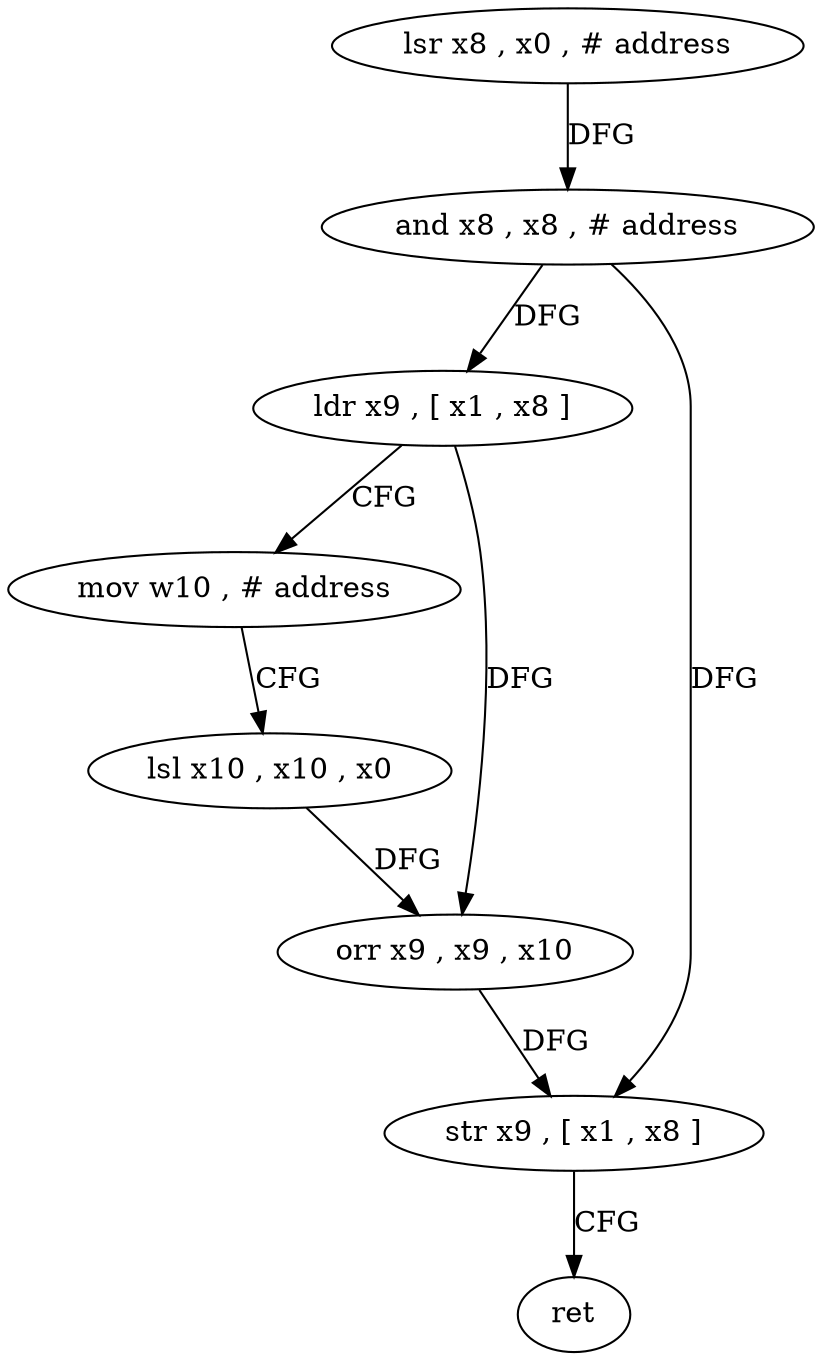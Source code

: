 digraph "func" {
"4253764" [label = "lsr x8 , x0 , # address" ]
"4253768" [label = "and x8 , x8 , # address" ]
"4253772" [label = "ldr x9 , [ x1 , x8 ]" ]
"4253776" [label = "mov w10 , # address" ]
"4253780" [label = "lsl x10 , x10 , x0" ]
"4253784" [label = "orr x9 , x9 , x10" ]
"4253788" [label = "str x9 , [ x1 , x8 ]" ]
"4253792" [label = "ret" ]
"4253764" -> "4253768" [ label = "DFG" ]
"4253768" -> "4253772" [ label = "DFG" ]
"4253768" -> "4253788" [ label = "DFG" ]
"4253772" -> "4253776" [ label = "CFG" ]
"4253772" -> "4253784" [ label = "DFG" ]
"4253776" -> "4253780" [ label = "CFG" ]
"4253780" -> "4253784" [ label = "DFG" ]
"4253784" -> "4253788" [ label = "DFG" ]
"4253788" -> "4253792" [ label = "CFG" ]
}
